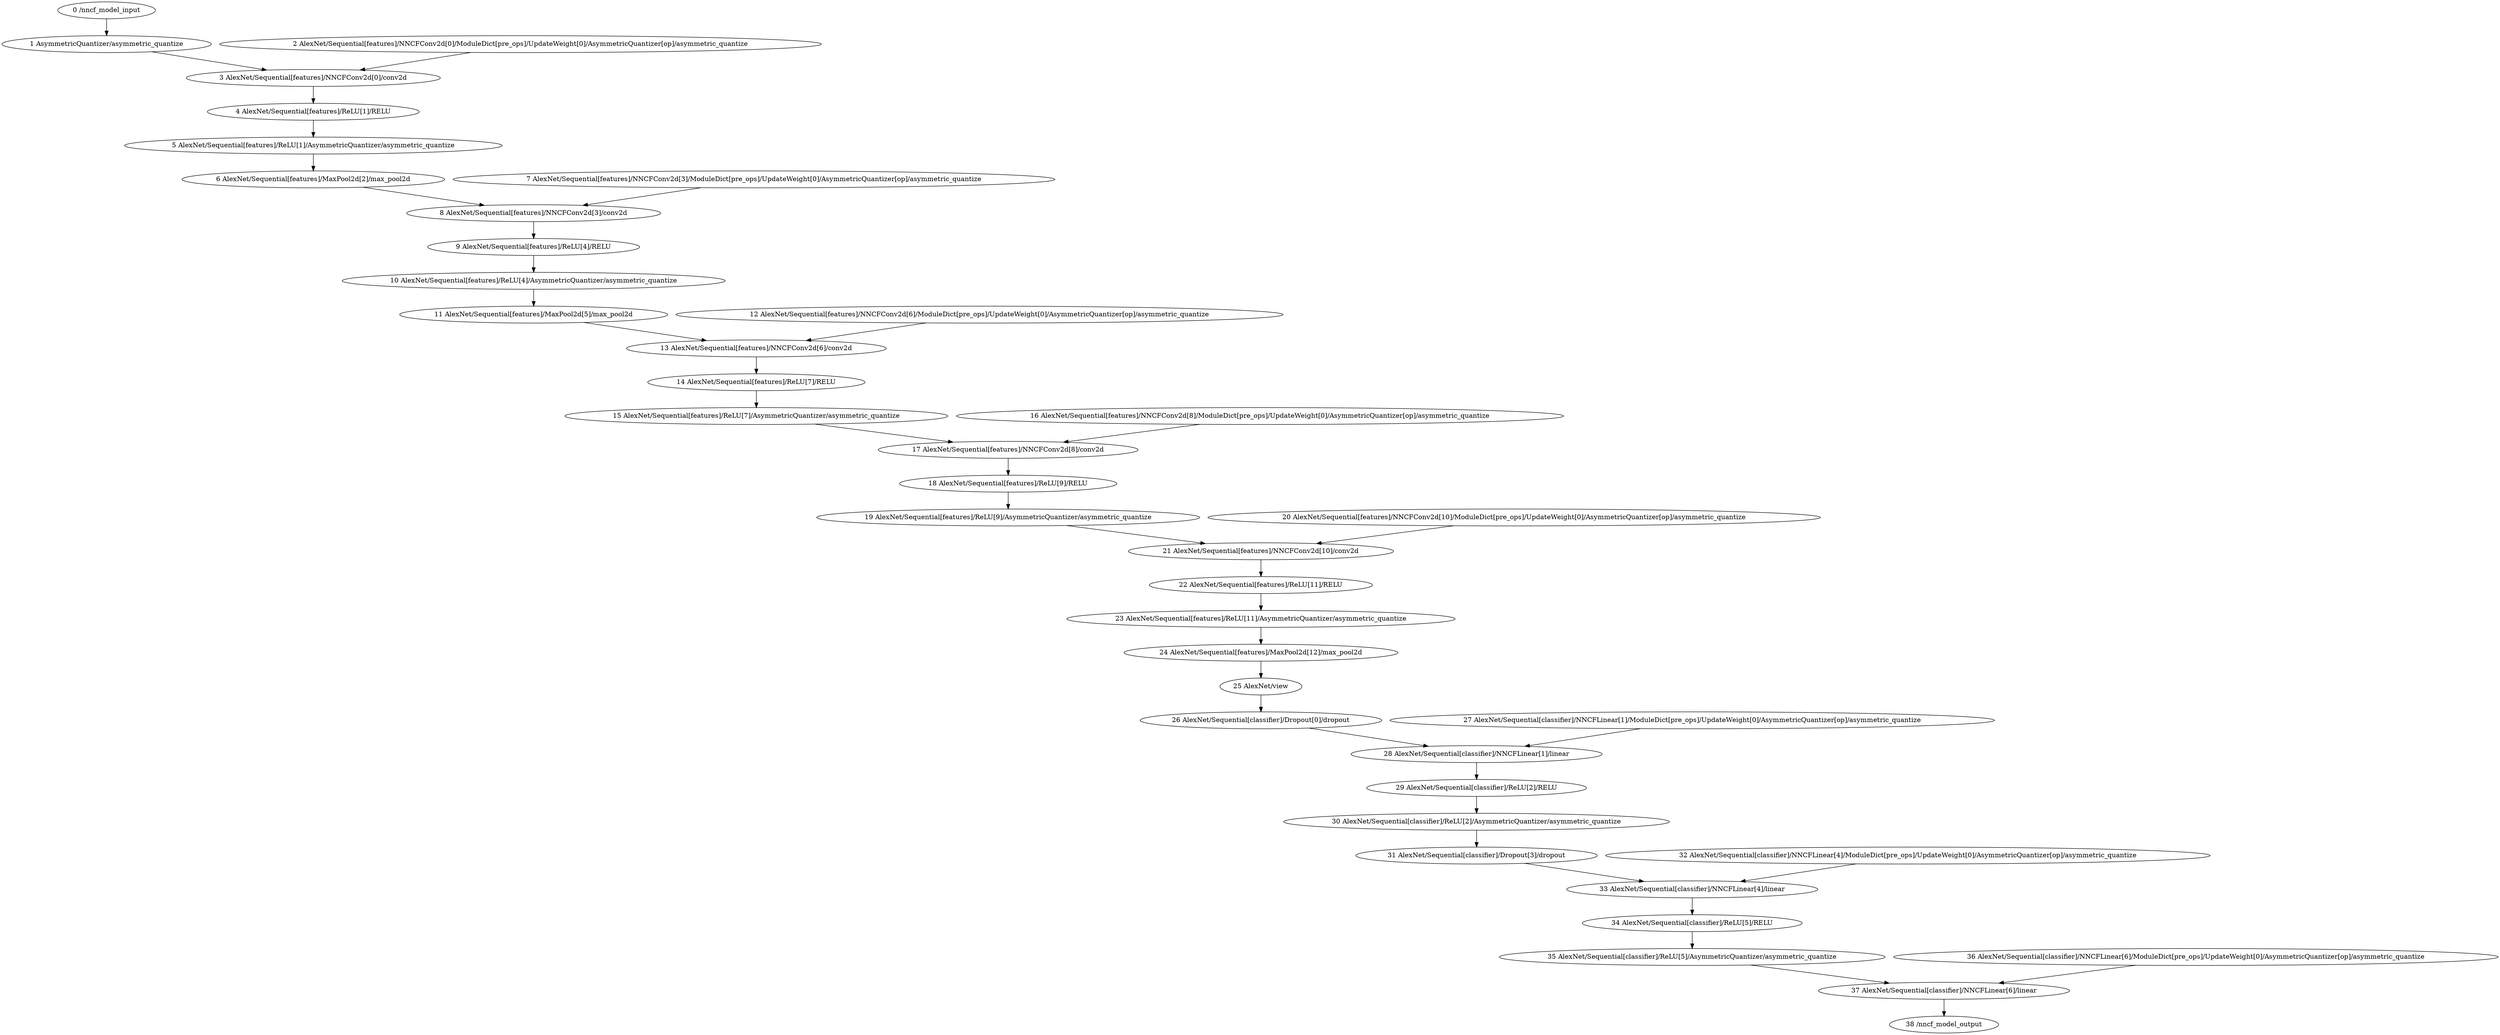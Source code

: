 strict digraph  {
"0 /nncf_model_input" [id=0, scope="", type=nncf_model_input];
"1 AsymmetricQuantizer/asymmetric_quantize" [id=1, scope=AsymmetricQuantizer, type=asymmetric_quantize];
"2 AlexNet/Sequential[features]/NNCFConv2d[0]/ModuleDict[pre_ops]/UpdateWeight[0]/AsymmetricQuantizer[op]/asymmetric_quantize" [id=2, scope="AlexNet/Sequential[features]/NNCFConv2d[0]/ModuleDict[pre_ops]/UpdateWeight[0]/AsymmetricQuantizer[op]", type=asymmetric_quantize];
"3 AlexNet/Sequential[features]/NNCFConv2d[0]/conv2d" [id=3, scope="AlexNet/Sequential[features]/NNCFConv2d[0]", type=conv2d];
"4 AlexNet/Sequential[features]/ReLU[1]/RELU" [id=4, scope="AlexNet/Sequential[features]/ReLU[1]", type=RELU];
"5 AlexNet/Sequential[features]/ReLU[1]/AsymmetricQuantizer/asymmetric_quantize" [id=5, scope="AlexNet/Sequential[features]/ReLU[1]/AsymmetricQuantizer", type=asymmetric_quantize];
"6 AlexNet/Sequential[features]/MaxPool2d[2]/max_pool2d" [id=6, scope="AlexNet/Sequential[features]/MaxPool2d[2]", type=max_pool2d];
"7 AlexNet/Sequential[features]/NNCFConv2d[3]/ModuleDict[pre_ops]/UpdateWeight[0]/AsymmetricQuantizer[op]/asymmetric_quantize" [id=7, scope="AlexNet/Sequential[features]/NNCFConv2d[3]/ModuleDict[pre_ops]/UpdateWeight[0]/AsymmetricQuantizer[op]", type=asymmetric_quantize];
"8 AlexNet/Sequential[features]/NNCFConv2d[3]/conv2d" [id=8, scope="AlexNet/Sequential[features]/NNCFConv2d[3]", type=conv2d];
"9 AlexNet/Sequential[features]/ReLU[4]/RELU" [id=9, scope="AlexNet/Sequential[features]/ReLU[4]", type=RELU];
"10 AlexNet/Sequential[features]/ReLU[4]/AsymmetricQuantizer/asymmetric_quantize" [id=10, scope="AlexNet/Sequential[features]/ReLU[4]/AsymmetricQuantizer", type=asymmetric_quantize];
"11 AlexNet/Sequential[features]/MaxPool2d[5]/max_pool2d" [id=11, scope="AlexNet/Sequential[features]/MaxPool2d[5]", type=max_pool2d];
"12 AlexNet/Sequential[features]/NNCFConv2d[6]/ModuleDict[pre_ops]/UpdateWeight[0]/AsymmetricQuantizer[op]/asymmetric_quantize" [id=12, scope="AlexNet/Sequential[features]/NNCFConv2d[6]/ModuleDict[pre_ops]/UpdateWeight[0]/AsymmetricQuantizer[op]", type=asymmetric_quantize];
"13 AlexNet/Sequential[features]/NNCFConv2d[6]/conv2d" [id=13, scope="AlexNet/Sequential[features]/NNCFConv2d[6]", type=conv2d];
"14 AlexNet/Sequential[features]/ReLU[7]/RELU" [id=14, scope="AlexNet/Sequential[features]/ReLU[7]", type=RELU];
"15 AlexNet/Sequential[features]/ReLU[7]/AsymmetricQuantizer/asymmetric_quantize" [id=15, scope="AlexNet/Sequential[features]/ReLU[7]/AsymmetricQuantizer", type=asymmetric_quantize];
"16 AlexNet/Sequential[features]/NNCFConv2d[8]/ModuleDict[pre_ops]/UpdateWeight[0]/AsymmetricQuantizer[op]/asymmetric_quantize" [id=16, scope="AlexNet/Sequential[features]/NNCFConv2d[8]/ModuleDict[pre_ops]/UpdateWeight[0]/AsymmetricQuantizer[op]", type=asymmetric_quantize];
"17 AlexNet/Sequential[features]/NNCFConv2d[8]/conv2d" [id=17, scope="AlexNet/Sequential[features]/NNCFConv2d[8]", type=conv2d];
"18 AlexNet/Sequential[features]/ReLU[9]/RELU" [id=18, scope="AlexNet/Sequential[features]/ReLU[9]", type=RELU];
"19 AlexNet/Sequential[features]/ReLU[9]/AsymmetricQuantizer/asymmetric_quantize" [id=19, scope="AlexNet/Sequential[features]/ReLU[9]/AsymmetricQuantizer", type=asymmetric_quantize];
"20 AlexNet/Sequential[features]/NNCFConv2d[10]/ModuleDict[pre_ops]/UpdateWeight[0]/AsymmetricQuantizer[op]/asymmetric_quantize" [id=20, scope="AlexNet/Sequential[features]/NNCFConv2d[10]/ModuleDict[pre_ops]/UpdateWeight[0]/AsymmetricQuantizer[op]", type=asymmetric_quantize];
"21 AlexNet/Sequential[features]/NNCFConv2d[10]/conv2d" [id=21, scope="AlexNet/Sequential[features]/NNCFConv2d[10]", type=conv2d];
"22 AlexNet/Sequential[features]/ReLU[11]/RELU" [id=22, scope="AlexNet/Sequential[features]/ReLU[11]", type=RELU];
"23 AlexNet/Sequential[features]/ReLU[11]/AsymmetricQuantizer/asymmetric_quantize" [id=23, scope="AlexNet/Sequential[features]/ReLU[11]/AsymmetricQuantizer", type=asymmetric_quantize];
"24 AlexNet/Sequential[features]/MaxPool2d[12]/max_pool2d" [id=24, scope="AlexNet/Sequential[features]/MaxPool2d[12]", type=max_pool2d];
"25 AlexNet/view" [id=25, scope=AlexNet, type=view];
"26 AlexNet/Sequential[classifier]/Dropout[0]/dropout" [id=26, scope="AlexNet/Sequential[classifier]/Dropout[0]", type=dropout];
"27 AlexNet/Sequential[classifier]/NNCFLinear[1]/ModuleDict[pre_ops]/UpdateWeight[0]/AsymmetricQuantizer[op]/asymmetric_quantize" [id=27, scope="AlexNet/Sequential[classifier]/NNCFLinear[1]/ModuleDict[pre_ops]/UpdateWeight[0]/AsymmetricQuantizer[op]", type=asymmetric_quantize];
"28 AlexNet/Sequential[classifier]/NNCFLinear[1]/linear" [id=28, scope="AlexNet/Sequential[classifier]/NNCFLinear[1]", type=linear];
"29 AlexNet/Sequential[classifier]/ReLU[2]/RELU" [id=29, scope="AlexNet/Sequential[classifier]/ReLU[2]", type=RELU];
"30 AlexNet/Sequential[classifier]/ReLU[2]/AsymmetricQuantizer/asymmetric_quantize" [id=30, scope="AlexNet/Sequential[classifier]/ReLU[2]/AsymmetricQuantizer", type=asymmetric_quantize];
"31 AlexNet/Sequential[classifier]/Dropout[3]/dropout" [id=31, scope="AlexNet/Sequential[classifier]/Dropout[3]", type=dropout];
"32 AlexNet/Sequential[classifier]/NNCFLinear[4]/ModuleDict[pre_ops]/UpdateWeight[0]/AsymmetricQuantizer[op]/asymmetric_quantize" [id=32, scope="AlexNet/Sequential[classifier]/NNCFLinear[4]/ModuleDict[pre_ops]/UpdateWeight[0]/AsymmetricQuantizer[op]", type=asymmetric_quantize];
"33 AlexNet/Sequential[classifier]/NNCFLinear[4]/linear" [id=33, scope="AlexNet/Sequential[classifier]/NNCFLinear[4]", type=linear];
"34 AlexNet/Sequential[classifier]/ReLU[5]/RELU" [id=34, scope="AlexNet/Sequential[classifier]/ReLU[5]", type=RELU];
"35 AlexNet/Sequential[classifier]/ReLU[5]/AsymmetricQuantizer/asymmetric_quantize" [id=35, scope="AlexNet/Sequential[classifier]/ReLU[5]/AsymmetricQuantizer", type=asymmetric_quantize];
"36 AlexNet/Sequential[classifier]/NNCFLinear[6]/ModuleDict[pre_ops]/UpdateWeight[0]/AsymmetricQuantizer[op]/asymmetric_quantize" [id=36, scope="AlexNet/Sequential[classifier]/NNCFLinear[6]/ModuleDict[pre_ops]/UpdateWeight[0]/AsymmetricQuantizer[op]", type=asymmetric_quantize];
"37 AlexNet/Sequential[classifier]/NNCFLinear[6]/linear" [id=37, scope="AlexNet/Sequential[classifier]/NNCFLinear[6]", type=linear];
"38 /nncf_model_output" [id=38, scope="", type=nncf_model_output];
"0 /nncf_model_input" -> "1 AsymmetricQuantizer/asymmetric_quantize";
"1 AsymmetricQuantizer/asymmetric_quantize" -> "3 AlexNet/Sequential[features]/NNCFConv2d[0]/conv2d";
"2 AlexNet/Sequential[features]/NNCFConv2d[0]/ModuleDict[pre_ops]/UpdateWeight[0]/AsymmetricQuantizer[op]/asymmetric_quantize" -> "3 AlexNet/Sequential[features]/NNCFConv2d[0]/conv2d";
"3 AlexNet/Sequential[features]/NNCFConv2d[0]/conv2d" -> "4 AlexNet/Sequential[features]/ReLU[1]/RELU";
"4 AlexNet/Sequential[features]/ReLU[1]/RELU" -> "5 AlexNet/Sequential[features]/ReLU[1]/AsymmetricQuantizer/asymmetric_quantize";
"5 AlexNet/Sequential[features]/ReLU[1]/AsymmetricQuantizer/asymmetric_quantize" -> "6 AlexNet/Sequential[features]/MaxPool2d[2]/max_pool2d";
"6 AlexNet/Sequential[features]/MaxPool2d[2]/max_pool2d" -> "8 AlexNet/Sequential[features]/NNCFConv2d[3]/conv2d";
"7 AlexNet/Sequential[features]/NNCFConv2d[3]/ModuleDict[pre_ops]/UpdateWeight[0]/AsymmetricQuantizer[op]/asymmetric_quantize" -> "8 AlexNet/Sequential[features]/NNCFConv2d[3]/conv2d";
"8 AlexNet/Sequential[features]/NNCFConv2d[3]/conv2d" -> "9 AlexNet/Sequential[features]/ReLU[4]/RELU";
"9 AlexNet/Sequential[features]/ReLU[4]/RELU" -> "10 AlexNet/Sequential[features]/ReLU[4]/AsymmetricQuantizer/asymmetric_quantize";
"10 AlexNet/Sequential[features]/ReLU[4]/AsymmetricQuantizer/asymmetric_quantize" -> "11 AlexNet/Sequential[features]/MaxPool2d[5]/max_pool2d";
"11 AlexNet/Sequential[features]/MaxPool2d[5]/max_pool2d" -> "13 AlexNet/Sequential[features]/NNCFConv2d[6]/conv2d";
"12 AlexNet/Sequential[features]/NNCFConv2d[6]/ModuleDict[pre_ops]/UpdateWeight[0]/AsymmetricQuantizer[op]/asymmetric_quantize" -> "13 AlexNet/Sequential[features]/NNCFConv2d[6]/conv2d";
"13 AlexNet/Sequential[features]/NNCFConv2d[6]/conv2d" -> "14 AlexNet/Sequential[features]/ReLU[7]/RELU";
"14 AlexNet/Sequential[features]/ReLU[7]/RELU" -> "15 AlexNet/Sequential[features]/ReLU[7]/AsymmetricQuantizer/asymmetric_quantize";
"15 AlexNet/Sequential[features]/ReLU[7]/AsymmetricQuantizer/asymmetric_quantize" -> "17 AlexNet/Sequential[features]/NNCFConv2d[8]/conv2d";
"16 AlexNet/Sequential[features]/NNCFConv2d[8]/ModuleDict[pre_ops]/UpdateWeight[0]/AsymmetricQuantizer[op]/asymmetric_quantize" -> "17 AlexNet/Sequential[features]/NNCFConv2d[8]/conv2d";
"17 AlexNet/Sequential[features]/NNCFConv2d[8]/conv2d" -> "18 AlexNet/Sequential[features]/ReLU[9]/RELU";
"18 AlexNet/Sequential[features]/ReLU[9]/RELU" -> "19 AlexNet/Sequential[features]/ReLU[9]/AsymmetricQuantizer/asymmetric_quantize";
"19 AlexNet/Sequential[features]/ReLU[9]/AsymmetricQuantizer/asymmetric_quantize" -> "21 AlexNet/Sequential[features]/NNCFConv2d[10]/conv2d";
"20 AlexNet/Sequential[features]/NNCFConv2d[10]/ModuleDict[pre_ops]/UpdateWeight[0]/AsymmetricQuantizer[op]/asymmetric_quantize" -> "21 AlexNet/Sequential[features]/NNCFConv2d[10]/conv2d";
"21 AlexNet/Sequential[features]/NNCFConv2d[10]/conv2d" -> "22 AlexNet/Sequential[features]/ReLU[11]/RELU";
"22 AlexNet/Sequential[features]/ReLU[11]/RELU" -> "23 AlexNet/Sequential[features]/ReLU[11]/AsymmetricQuantizer/asymmetric_quantize";
"23 AlexNet/Sequential[features]/ReLU[11]/AsymmetricQuantizer/asymmetric_quantize" -> "24 AlexNet/Sequential[features]/MaxPool2d[12]/max_pool2d";
"24 AlexNet/Sequential[features]/MaxPool2d[12]/max_pool2d" -> "25 AlexNet/view";
"25 AlexNet/view" -> "26 AlexNet/Sequential[classifier]/Dropout[0]/dropout";
"26 AlexNet/Sequential[classifier]/Dropout[0]/dropout" -> "28 AlexNet/Sequential[classifier]/NNCFLinear[1]/linear";
"27 AlexNet/Sequential[classifier]/NNCFLinear[1]/ModuleDict[pre_ops]/UpdateWeight[0]/AsymmetricQuantizer[op]/asymmetric_quantize" -> "28 AlexNet/Sequential[classifier]/NNCFLinear[1]/linear";
"28 AlexNet/Sequential[classifier]/NNCFLinear[1]/linear" -> "29 AlexNet/Sequential[classifier]/ReLU[2]/RELU";
"29 AlexNet/Sequential[classifier]/ReLU[2]/RELU" -> "30 AlexNet/Sequential[classifier]/ReLU[2]/AsymmetricQuantizer/asymmetric_quantize";
"30 AlexNet/Sequential[classifier]/ReLU[2]/AsymmetricQuantizer/asymmetric_quantize" -> "31 AlexNet/Sequential[classifier]/Dropout[3]/dropout";
"31 AlexNet/Sequential[classifier]/Dropout[3]/dropout" -> "33 AlexNet/Sequential[classifier]/NNCFLinear[4]/linear";
"32 AlexNet/Sequential[classifier]/NNCFLinear[4]/ModuleDict[pre_ops]/UpdateWeight[0]/AsymmetricQuantizer[op]/asymmetric_quantize" -> "33 AlexNet/Sequential[classifier]/NNCFLinear[4]/linear";
"33 AlexNet/Sequential[classifier]/NNCFLinear[4]/linear" -> "34 AlexNet/Sequential[classifier]/ReLU[5]/RELU";
"34 AlexNet/Sequential[classifier]/ReLU[5]/RELU" -> "35 AlexNet/Sequential[classifier]/ReLU[5]/AsymmetricQuantizer/asymmetric_quantize";
"35 AlexNet/Sequential[classifier]/ReLU[5]/AsymmetricQuantizer/asymmetric_quantize" -> "37 AlexNet/Sequential[classifier]/NNCFLinear[6]/linear";
"36 AlexNet/Sequential[classifier]/NNCFLinear[6]/ModuleDict[pre_ops]/UpdateWeight[0]/AsymmetricQuantizer[op]/asymmetric_quantize" -> "37 AlexNet/Sequential[classifier]/NNCFLinear[6]/linear";
"37 AlexNet/Sequential[classifier]/NNCFLinear[6]/linear" -> "38 /nncf_model_output";
}
